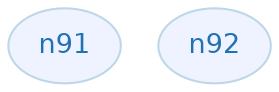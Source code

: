 digraph G {
	graph [center=true,
		color=white,
		compound=true,
		fontcolor=black,
		fontname=Helvetica,
		fontsize=14,
		penwidth=0.1,
		ratio="0,01"
	];
	node [color="#bdd7e7",
		fillcolor="#eff3ff",
		fontcolor="#2171b5",
		fontname=Helvetica,
		fontsize=13,
		label="\N",
		shape=ellipse,
		style=filled
	];
	edge [color="#9ecae1",
	];
	n91	[URL="../_static/images/async-qc-channels.svg",
		target=_graphviz];
	n92	[URL="../_static/images/async-qc-channels.svg",
		target=_graphviz];
}
